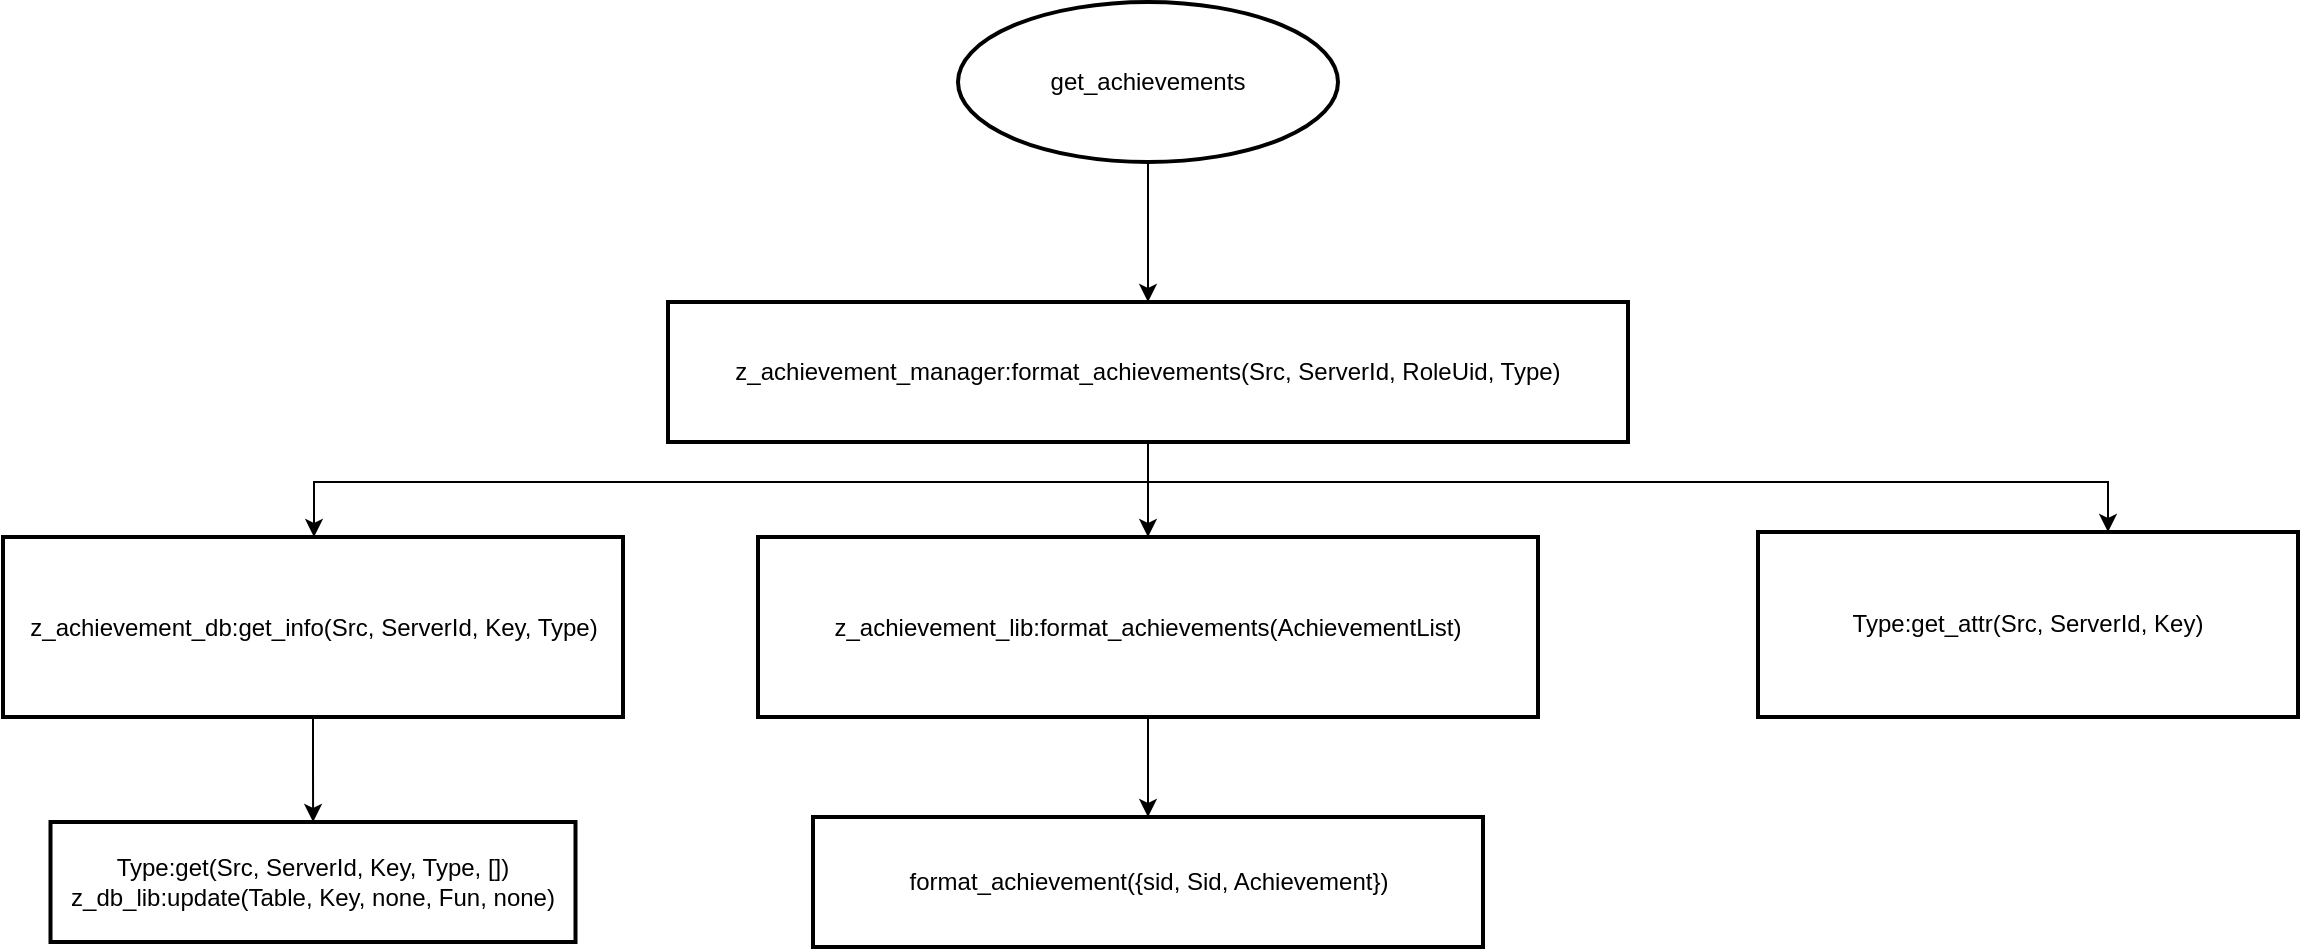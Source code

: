 <mxfile version="21.6.2" type="github" pages="6">
  <diagram name="第 1 页" id="AwvVZU5lTuHqgVY9JYCy">
    <mxGraphModel dx="1674" dy="764" grid="1" gridSize="10" guides="1" tooltips="1" connect="1" arrows="1" fold="1" page="1" pageScale="1" pageWidth="4681" pageHeight="3300" math="0" shadow="0">
      <root>
        <mxCell id="0" />
        <mxCell id="1" parent="0" />
        <mxCell id="g5jLiSZvAI1QV37AZL5k-3" value="" style="edgeStyle=orthogonalEdgeStyle;rounded=0;orthogonalLoop=1;jettySize=auto;html=1;" edge="1" parent="1" source="g5jLiSZvAI1QV37AZL5k-1" target="g5jLiSZvAI1QV37AZL5k-2">
          <mxGeometry relative="1" as="geometry" />
        </mxCell>
        <mxCell id="g5jLiSZvAI1QV37AZL5k-1" value="get_achievements" style="strokeWidth=2;html=1;shape=mxgraph.flowchart.start_1;whiteSpace=wrap;" vertex="1" parent="1">
          <mxGeometry x="620" y="90" width="190" height="80" as="geometry" />
        </mxCell>
        <mxCell id="g5jLiSZvAI1QV37AZL5k-7" value="" style="edgeStyle=orthogonalEdgeStyle;rounded=0;orthogonalLoop=1;jettySize=auto;html=1;" edge="1" parent="1" source="g5jLiSZvAI1QV37AZL5k-2" target="g5jLiSZvAI1QV37AZL5k-6">
          <mxGeometry relative="1" as="geometry" />
        </mxCell>
        <mxCell id="g5jLiSZvAI1QV37AZL5k-15" style="edgeStyle=orthogonalEdgeStyle;rounded=0;orthogonalLoop=1;jettySize=auto;html=1;" edge="1" parent="1" source="g5jLiSZvAI1QV37AZL5k-2" target="g5jLiSZvAI1QV37AZL5k-4">
          <mxGeometry relative="1" as="geometry">
            <Array as="points">
              <mxPoint x="715" y="330" />
              <mxPoint x="298" y="330" />
            </Array>
          </mxGeometry>
        </mxCell>
        <mxCell id="g5jLiSZvAI1QV37AZL5k-16" style="edgeStyle=orthogonalEdgeStyle;rounded=0;orthogonalLoop=1;jettySize=auto;html=1;" edge="1" parent="1" source="g5jLiSZvAI1QV37AZL5k-2" target="g5jLiSZvAI1QV37AZL5k-9">
          <mxGeometry relative="1" as="geometry">
            <Array as="points">
              <mxPoint x="715" y="330" />
              <mxPoint x="1195" y="330" />
            </Array>
          </mxGeometry>
        </mxCell>
        <mxCell id="g5jLiSZvAI1QV37AZL5k-2" value="z_achievement_manager:format_achievements(Src, ServerId, RoleUid, Type)" style="whiteSpace=wrap;html=1;strokeWidth=2;" vertex="1" parent="1">
          <mxGeometry x="475" y="240" width="480" height="70" as="geometry" />
        </mxCell>
        <mxCell id="g5jLiSZvAI1QV37AZL5k-12" value="" style="edgeStyle=orthogonalEdgeStyle;rounded=0;orthogonalLoop=1;jettySize=auto;html=1;" edge="1" parent="1" source="g5jLiSZvAI1QV37AZL5k-4" target="g5jLiSZvAI1QV37AZL5k-11">
          <mxGeometry relative="1" as="geometry" />
        </mxCell>
        <mxCell id="g5jLiSZvAI1QV37AZL5k-4" value="z_achievement_db:get_info(Src, ServerId, Key, Type)" style="whiteSpace=wrap;html=1;strokeWidth=2;" vertex="1" parent="1">
          <mxGeometry x="142.5" y="357.5" width="310" height="90" as="geometry" />
        </mxCell>
        <mxCell id="g5jLiSZvAI1QV37AZL5k-14" value="" style="edgeStyle=orthogonalEdgeStyle;rounded=0;orthogonalLoop=1;jettySize=auto;html=1;" edge="1" parent="1" source="g5jLiSZvAI1QV37AZL5k-6" target="g5jLiSZvAI1QV37AZL5k-13">
          <mxGeometry relative="1" as="geometry" />
        </mxCell>
        <mxCell id="g5jLiSZvAI1QV37AZL5k-6" value="z_achievement_lib:format_achievements(AchievementList)" style="whiteSpace=wrap;html=1;strokeWidth=2;" vertex="1" parent="1">
          <mxGeometry x="520" y="357.5" width="390" height="90" as="geometry" />
        </mxCell>
        <mxCell id="g5jLiSZvAI1QV37AZL5k-9" value="Type:get_attr(Src, ServerId, Key)" style="whiteSpace=wrap;html=1;strokeWidth=2;" vertex="1" parent="1">
          <mxGeometry x="1020" y="355" width="270" height="92.5" as="geometry" />
        </mxCell>
        <mxCell id="g5jLiSZvAI1QV37AZL5k-11" value="Type:get(Src, ServerId, Key, Type, [])&lt;br&gt;z_db_lib:update(Table, Key, none, Fun, none)" style="whiteSpace=wrap;html=1;strokeWidth=2;" vertex="1" parent="1">
          <mxGeometry x="166.25" y="500" width="262.5" height="60" as="geometry" />
        </mxCell>
        <mxCell id="g5jLiSZvAI1QV37AZL5k-13" value="format_achievement({sid, Sid, Achievement})" style="whiteSpace=wrap;html=1;strokeWidth=2;" vertex="1" parent="1">
          <mxGeometry x="547.5" y="497.5" width="335" height="65" as="geometry" />
        </mxCell>
      </root>
    </mxGraphModel>
  </diagram>
  <diagram id="a4UQgUSCsklNJm8vA_yR" name="第 2 页">
    <mxGraphModel dx="1674" dy="764" grid="1" gridSize="10" guides="1" tooltips="1" connect="1" arrows="1" fold="1" page="1" pageScale="1" pageWidth="4681" pageHeight="3300" math="0" shadow="0">
      <root>
        <mxCell id="0" />
        <mxCell id="1" parent="0" />
        <mxCell id="cN-XV7zEQQxylZcLKVBX-2" value="" style="edgeStyle=orthogonalEdgeStyle;rounded=0;orthogonalLoop=1;jettySize=auto;html=1;" edge="1" parent="1" source="ZrWD6QjHvck1vFzrDYV3-1" target="cN-XV7zEQQxylZcLKVBX-1">
          <mxGeometry relative="1" as="geometry" />
        </mxCell>
        <mxCell id="ZrWD6QjHvck1vFzrDYV3-1" value="complete" style="strokeWidth=2;html=1;shape=mxgraph.flowchart.start_1;whiteSpace=wrap;" vertex="1" parent="1">
          <mxGeometry x="490" y="140" width="100" height="60" as="geometry" />
        </mxCell>
        <mxCell id="cN-XV7zEQQxylZcLKVBX-6" value="" style="edgeStyle=orthogonalEdgeStyle;rounded=0;orthogonalLoop=1;jettySize=auto;html=1;" edge="1" parent="1" source="cN-XV7zEQQxylZcLKVBX-1" target="cN-XV7zEQQxylZcLKVBX-5">
          <mxGeometry relative="1" as="geometry" />
        </mxCell>
        <mxCell id="cN-XV7zEQQxylZcLKVBX-1" value="Type:complete(Src, ServerId, RoleUid, Key, Type, Sid, Step)" style="whiteSpace=wrap;html=1;strokeWidth=2;" vertex="1" parent="1">
          <mxGeometry x="365" y="240" width="350" height="90" as="geometry" />
        </mxCell>
        <mxCell id="cN-XV7zEQQxylZcLKVBX-3" value="zm_log:info&lt;br&gt;zm_event:notify(Src, achievement_complete, [{server_id, ServerId}, {role_uid, RoleUid}, {sid, Sid}, {type, Type}])" style="whiteSpace=wrap;html=1;strokeWidth=2;" vertex="1" parent="1">
          <mxGeometry x="200" y="890" width="680" height="55" as="geometry" />
        </mxCell>
        <mxCell id="cN-XV7zEQQxylZcLKVBX-8" value="" style="edgeStyle=orthogonalEdgeStyle;rounded=0;orthogonalLoop=1;jettySize=auto;html=1;" edge="1" parent="1" source="cN-XV7zEQQxylZcLKVBX-5" target="cN-XV7zEQQxylZcLKVBX-7">
          <mxGeometry relative="1" as="geometry" />
        </mxCell>
        <mxCell id="cN-XV7zEQQxylZcLKVBX-5" value="检查state, timeout等" style="whiteSpace=wrap;html=1;strokeWidth=2;" vertex="1" parent="1">
          <mxGeometry x="480" y="380" width="120" height="60" as="geometry" />
        </mxCell>
        <mxCell id="cN-XV7zEQQxylZcLKVBX-15" value="" style="edgeStyle=orthogonalEdgeStyle;rounded=0;orthogonalLoop=1;jettySize=auto;html=1;" edge="1" parent="1" source="cN-XV7zEQQxylZcLKVBX-7" target="cN-XV7zEQQxylZcLKVBX-9">
          <mxGeometry relative="1" as="geometry" />
        </mxCell>
        <mxCell id="cN-XV7zEQQxylZcLKVBX-19" value="" style="edgeStyle=orthogonalEdgeStyle;rounded=0;orthogonalLoop=1;jettySize=auto;html=1;" edge="1" parent="1" source="cN-XV7zEQQxylZcLKVBX-7" target="cN-XV7zEQQxylZcLKVBX-18">
          <mxGeometry relative="1" as="geometry" />
        </mxCell>
        <mxCell id="cN-XV7zEQQxylZcLKVBX-21" value="" style="edgeStyle=orthogonalEdgeStyle;rounded=0;orthogonalLoop=1;jettySize=auto;html=1;" edge="1" parent="1" source="cN-XV7zEQQxylZcLKVBX-7" target="cN-XV7zEQQxylZcLKVBX-20">
          <mxGeometry relative="1" as="geometry" />
        </mxCell>
        <mxCell id="cN-XV7zEQQxylZcLKVBX-7" value="z_achievement_lib:complete(ServerId, RoleUid, Achievement)" style="whiteSpace=wrap;html=1;strokeWidth=2;" vertex="1" parent="1">
          <mxGeometry x="355" y="490" width="370" height="50" as="geometry" />
        </mxCell>
        <mxCell id="cN-XV7zEQQxylZcLKVBX-16" value="" style="edgeStyle=orthogonalEdgeStyle;rounded=0;orthogonalLoop=1;jettySize=auto;html=1;" edge="1" parent="1" source="cN-XV7zEQQxylZcLKVBX-9" target="cN-XV7zEQQxylZcLKVBX-11">
          <mxGeometry relative="1" as="geometry" />
        </mxCell>
        <mxCell id="cN-XV7zEQQxylZcLKVBX-9" value="z_achievement_lib:next_condition(Sid, Achievement)" style="whiteSpace=wrap;html=1;strokeWidth=2;" vertex="1" parent="1">
          <mxGeometry x="370" y="590" width="340" height="60" as="geometry" />
        </mxCell>
        <mxCell id="cN-XV7zEQQxylZcLKVBX-14" value="" style="edgeStyle=orthogonalEdgeStyle;rounded=0;orthogonalLoop=1;jettySize=auto;html=1;" edge="1" parent="1" source="cN-XV7zEQQxylZcLKVBX-11" target="cN-XV7zEQQxylZcLKVBX-13">
          <mxGeometry relative="1" as="geometry" />
        </mxCell>
        <mxCell id="cN-XV7zEQQxylZcLKVBX-11" value="z_achievement_lib:trigger(ServerId, RoleUid, AchievementsTmp, TiggerIds, ?MODULE)" style="whiteSpace=wrap;html=1;strokeWidth=2;" vertex="1" parent="1">
          <mxGeometry x="275" y="690" width="530" height="65" as="geometry" />
        </mxCell>
        <mxCell id="cN-XV7zEQQxylZcLKVBX-17" value="" style="edgeStyle=orthogonalEdgeStyle;rounded=0;orthogonalLoop=1;jettySize=auto;html=1;" edge="1" parent="1" source="cN-XV7zEQQxylZcLKVBX-13" target="cN-XV7zEQQxylZcLKVBX-3">
          <mxGeometry relative="1" as="geometry" />
        </mxCell>
        <mxCell id="cN-XV7zEQQxylZcLKVBX-23" value="" style="edgeStyle=orthogonalEdgeStyle;rounded=0;orthogonalLoop=1;jettySize=auto;html=1;" edge="1" parent="1" source="cN-XV7zEQQxylZcLKVBX-13" target="cN-XV7zEQQxylZcLKVBX-22">
          <mxGeometry relative="1" as="geometry" />
        </mxCell>
        <mxCell id="cN-XV7zEQQxylZcLKVBX-13" value="send_update(Src, ServerId, RoleUid, AddAchvs)" style="whiteSpace=wrap;html=1;strokeWidth=2;" vertex="1" parent="1">
          <mxGeometry x="395" y="800" width="290" height="52.5" as="geometry" />
        </mxCell>
        <mxCell id="cN-XV7zEQQxylZcLKVBX-18" value="M:finish(A1, A2, Var)" style="whiteSpace=wrap;html=1;strokeWidth=2;" vertex="1" parent="1">
          <mxGeometry x="810" y="440" width="140" height="60" as="geometry" />
        </mxCell>
        <mxCell id="cN-XV7zEQQxylZcLKVBX-20" value="M:complete(ServerId, RoleUid, A1, A2)" style="whiteSpace=wrap;html=1;strokeWidth=2;" vertex="1" parent="1">
          <mxGeometry x="810" y="520" width="220" height="50" as="geometry" />
        </mxCell>
        <mxCell id="cN-XV7zEQQxylZcLKVBX-26" value="" style="edgeStyle=orthogonalEdgeStyle;rounded=0;orthogonalLoop=1;jettySize=auto;html=1;" edge="1" parent="1" source="cN-XV7zEQQxylZcLKVBX-22" target="cN-XV7zEQQxylZcLKVBX-25">
          <mxGeometry relative="1" as="geometry" />
        </mxCell>
        <mxCell id="cN-XV7zEQQxylZcLKVBX-22" value="achievement_lib:send_achievement_update(ServerId, RoleUid, [{gpb, pro_achievement, pro_achievement:init_achievement_update(z_achievement_lib:format_achievements(AddAchvs))}])." style="whiteSpace=wrap;html=1;strokeWidth=2;" vertex="1" parent="1">
          <mxGeometry x="770" y="803.44" width="1020" height="45.62" as="geometry" />
        </mxCell>
        <mxCell id="cN-XV7zEQQxylZcLKVBX-25" value="send_achievement_update(ServerId, RoleUid, Msg)" style="whiteSpace=wrap;html=1;strokeWidth=2;" vertex="1" parent="1">
          <mxGeometry x="1120" y="882.65" width="320" height="69.69" as="geometry" />
        </mxCell>
        <mxCell id="bdbjJv4LIt82CC6QFr-o-1" value="M是检查回调" style="shape=note;size=20;whiteSpace=wrap;html=1;" vertex="1" parent="1">
          <mxGeometry x="880" y="300" width="100" height="100" as="geometry" />
        </mxCell>
        <mxCell id="bdbjJv4LIt82CC6QFr-o-2" value="" style="endArrow=none;dashed=1;html=1;dashPattern=1 3;strokeWidth=2;rounded=0;" edge="1" parent="1" source="cN-XV7zEQQxylZcLKVBX-18" target="bdbjJv4LIt82CC6QFr-o-1">
          <mxGeometry width="50" height="50" relative="1" as="geometry">
            <mxPoint x="1150" y="480" as="sourcePoint" />
            <mxPoint x="1200" y="430" as="targetPoint" />
          </mxGeometry>
        </mxCell>
      </root>
    </mxGraphModel>
  </diagram>
  <diagram id="jwR8imFewyrQ8K0zcXMZ" name="第 3 页">
    <mxGraphModel dx="1674" dy="764" grid="1" gridSize="10" guides="1" tooltips="1" connect="1" arrows="1" fold="1" page="1" pageScale="1" pageWidth="4681" pageHeight="3300" math="0" shadow="0">
      <root>
        <mxCell id="0" />
        <mxCell id="1" parent="0" />
        <mxCell id="o7rjSgAVCqefEBlzz_dD-3" value="" style="edgeStyle=orthogonalEdgeStyle;rounded=0;orthogonalLoop=1;jettySize=auto;html=1;" edge="1" parent="1" source="o7rjSgAVCqefEBlzz_dD-1" target="o7rjSgAVCqefEBlzz_dD-2">
          <mxGeometry relative="1" as="geometry" />
        </mxCell>
        <mxCell id="o7rjSgAVCqefEBlzz_dD-1" value="score_award" style="strokeWidth=2;html=1;shape=mxgraph.flowchart.start_1;whiteSpace=wrap;" vertex="1" parent="1">
          <mxGeometry x="560" y="150" width="100" height="60" as="geometry" />
        </mxCell>
        <mxCell id="o7rjSgAVCqefEBlzz_dD-5" value="" style="edgeStyle=orthogonalEdgeStyle;rounded=0;orthogonalLoop=1;jettySize=auto;html=1;" edge="1" parent="1" source="o7rjSgAVCqefEBlzz_dD-2" target="o7rjSgAVCqefEBlzz_dD-4">
          <mxGeometry relative="1" as="geometry" />
        </mxCell>
        <mxCell id="o7rjSgAVCqefEBlzz_dD-2" value="z_achievement_manager:score_award(Src, ServerId, RoleUid, Type, Sid)" style="whiteSpace=wrap;html=1;strokeWidth=2;" vertex="1" parent="1">
          <mxGeometry x="365" y="240" width="490" height="60" as="geometry" />
        </mxCell>
        <mxCell id="o7rjSgAVCqefEBlzz_dD-7" value="" style="edgeStyle=orthogonalEdgeStyle;rounded=0;orthogonalLoop=1;jettySize=auto;html=1;" edge="1" parent="1" source="o7rjSgAVCqefEBlzz_dD-4" target="o7rjSgAVCqefEBlzz_dD-6">
          <mxGeometry relative="1" as="geometry" />
        </mxCell>
        <mxCell id="o7rjSgAVCqefEBlzz_dD-4" value="Type:score_award(Src, ServerId, RoleUid, Key, Sid)" style="whiteSpace=wrap;html=1;strokeWidth=2;" vertex="1" parent="1">
          <mxGeometry x="445" y="330" width="330" height="60" as="geometry" />
        </mxCell>
        <mxCell id="o7rjSgAVCqefEBlzz_dD-9" value="" style="edgeStyle=orthogonalEdgeStyle;rounded=0;orthogonalLoop=1;jettySize=auto;html=1;" edge="1" parent="1" source="o7rjSgAVCqefEBlzz_dD-6" target="o7rjSgAVCqefEBlzz_dD-8">
          <mxGeometry relative="1" as="geometry" />
        </mxCell>
        <mxCell id="o7rjSgAVCqefEBlzz_dD-6" value="score_award(Src, ServerId, RoleUid, Key, Sid)" style="whiteSpace=wrap;html=1;strokeWidth=2;" vertex="1" parent="1">
          <mxGeometry x="465" y="422.5" width="290" height="50" as="geometry" />
        </mxCell>
        <mxCell id="o7rjSgAVCqefEBlzz_dD-8" value="z_award_maker:give_award(Src, RoleUid, ServerId, [], Award)" style="whiteSpace=wrap;html=1;strokeWidth=2;" vertex="1" parent="1">
          <mxGeometry x="800" y="420" width="370" height="55" as="geometry" />
        </mxCell>
      </root>
    </mxGraphModel>
  </diagram>
  <diagram id="-T6Hmj1TjiF6zkFvGpab" name="第 4 页">
    <mxGraphModel dx="1674" dy="764" grid="1" gridSize="10" guides="1" tooltips="1" connect="1" arrows="1" fold="1" page="1" pageScale="1" pageWidth="4681" pageHeight="3300" math="0" shadow="0">
      <root>
        <mxCell id="0" />
        <mxCell id="1" parent="0" />
        <mxCell id="s6aP8i6AkxcMP85tShX9-2" value="" style="edgeStyle=orthogonalEdgeStyle;rounded=0;orthogonalLoop=1;jettySize=auto;html=1;" edge="1" parent="1" source="7pweo2sWcNtMb-8hFmwn-1" target="s6aP8i6AkxcMP85tShX9-1">
          <mxGeometry relative="1" as="geometry" />
        </mxCell>
        <mxCell id="7pweo2sWcNtMb-8hFmwn-1" value="个人事件" style="strokeWidth=2;html=1;shape=mxgraph.flowchart.start_1;whiteSpace=wrap;" vertex="1" parent="1">
          <mxGeometry x="665" y="120" width="100" height="60" as="geometry" />
        </mxCell>
        <mxCell id="s6aP8i6AkxcMP85tShX9-6" value="" style="edgeStyle=orthogonalEdgeStyle;rounded=0;orthogonalLoop=1;jettySize=auto;html=1;" edge="1" parent="1" source="s6aP8i6AkxcMP85tShX9-1" target="s6aP8i6AkxcMP85tShX9-5">
          <mxGeometry relative="1" as="geometry" />
        </mxCell>
        <mxCell id="s6aP8i6AkxcMP85tShX9-1" value="event(_, Src, z_achievement_event, {RoleUid, ServerId, EventArgs})" style="whiteSpace=wrap;html=1;strokeWidth=2;" vertex="1" parent="1">
          <mxGeometry x="490" y="210" width="450" height="60" as="geometry" />
        </mxCell>
        <mxCell id="uWaVcU18c-l0FDkEg_aq-2" value="" style="edgeStyle=orthogonalEdgeStyle;rounded=0;orthogonalLoop=1;jettySize=auto;html=1;" edge="1" parent="1" source="s6aP8i6AkxcMP85tShX9-3" target="uWaVcU18c-l0FDkEg_aq-1">
          <mxGeometry relative="1" as="geometry" />
        </mxCell>
        <mxCell id="s6aP8i6AkxcMP85tShX9-3" value="z_achievement_db:notify(Src, ServerId, RoleUid, EventArgs, Type, Sids)" style="whiteSpace=wrap;html=1;strokeWidth=2;" vertex="1" parent="1">
          <mxGeometry x="510" y="390" width="410" height="50" as="geometry" />
        </mxCell>
        <mxCell id="s6aP8i6AkxcMP85tShX9-7" value="" style="edgeStyle=orthogonalEdgeStyle;rounded=0;orthogonalLoop=1;jettySize=auto;html=1;" edge="1" parent="1" source="s6aP8i6AkxcMP85tShX9-5" target="s6aP8i6AkxcMP85tShX9-3">
          <mxGeometry relative="1" as="geometry" />
        </mxCell>
        <mxCell id="s6aP8i6AkxcMP85tShX9-5" value="z_achievement_lib:event_to_sids(EventArgs)" style="whiteSpace=wrap;html=1;strokeWidth=2;" vertex="1" parent="1">
          <mxGeometry x="565" y="300" width="300" height="60" as="geometry" />
        </mxCell>
        <mxCell id="uWaVcU18c-l0FDkEg_aq-4" value="" style="edgeStyle=orthogonalEdgeStyle;rounded=0;orthogonalLoop=1;jettySize=auto;html=1;" edge="1" parent="1" source="uWaVcU18c-l0FDkEg_aq-1" target="uWaVcU18c-l0FDkEg_aq-3">
          <mxGeometry relative="1" as="geometry" />
        </mxCell>
        <mxCell id="uWaVcU18c-l0FDkEg_aq-1" value="z_achievement_lib:init(Src, ServerId, Key, Type)" style="whiteSpace=wrap;html=1;strokeWidth=2;" vertex="1" parent="1">
          <mxGeometry x="955" y="385" width="315" height="60" as="geometry" />
        </mxCell>
        <mxCell id="YSpT4sZBOBmzOcn5MAFV-2" value="" style="edgeStyle=orthogonalEdgeStyle;rounded=0;orthogonalLoop=1;jettySize=auto;html=1;" edge="1" parent="1" source="uWaVcU18c-l0FDkEg_aq-3" target="YSpT4sZBOBmzOcn5MAFV-1">
          <mxGeometry relative="1" as="geometry" />
        </mxCell>
        <mxCell id="uWaVcU18c-l0FDkEg_aq-3" value="z_achievement_lib:notify(Src, ServerId, Key, Type, AchvList, Sids, EventArgs, Now)" style="whiteSpace=wrap;html=1;strokeWidth=2;" vertex="1" parent="1">
          <mxGeometry x="873.75" y="490" width="477.5" height="35" as="geometry" />
        </mxCell>
        <mxCell id="YSpT4sZBOBmzOcn5MAFV-4" value="" style="edgeStyle=orthogonalEdgeStyle;rounded=0;orthogonalLoop=1;jettySize=auto;html=1;" edge="1" parent="1" source="YSpT4sZBOBmzOcn5MAFV-1" target="YSpT4sZBOBmzOcn5MAFV-3">
          <mxGeometry relative="1" as="geometry" />
        </mxCell>
        <mxCell id="YSpT4sZBOBmzOcn5MAFV-1" value="achievement_notify(Src, ServerId, RoleUid, Type, AchieveSmp, EventArgs)," style="whiteSpace=wrap;html=1;strokeWidth=2;" vertex="1" parent="1">
          <mxGeometry x="890" y="570" width="447.5" height="57.5" as="geometry" />
        </mxCell>
        <mxCell id="YSpT4sZBOBmzOcn5MAFV-6" value="" style="edgeStyle=orthogonalEdgeStyle;rounded=0;orthogonalLoop=1;jettySize=auto;html=1;" edge="1" parent="1" source="YSpT4sZBOBmzOcn5MAFV-3" target="YSpT4sZBOBmzOcn5MAFV-5">
          <mxGeometry relative="1" as="geometry" />
        </mxCell>
        <mxCell id="YSpT4sZBOBmzOcn5MAFV-3" value="notify_(Src, ServerId, RoleUid, Type, R, Event)" style="whiteSpace=wrap;html=1;strokeWidth=2;" vertex="1" parent="1">
          <mxGeometry x="950.63" y="666.25" width="326.25" height="53.75" as="geometry" />
        </mxCell>
        <mxCell id="YSpT4sZBOBmzOcn5MAFV-8" value="" style="edgeStyle=orthogonalEdgeStyle;rounded=0;orthogonalLoop=1;jettySize=auto;html=1;" edge="1" parent="1" source="YSpT4sZBOBmzOcn5MAFV-5" target="YSpT4sZBOBmzOcn5MAFV-7">
          <mxGeometry relative="1" as="geometry" />
        </mxCell>
        <mxCell id="YSpT4sZBOBmzOcn5MAFV-5" value="M:notify(Src, ServerId, RoleUid, MA1, Var, Event)" style="whiteSpace=wrap;html=1;strokeWidth=2;" vertex="1" parent="1">
          <mxGeometry x="975.63" y="760" width="276.25" height="33.13" as="geometry" />
        </mxCell>
        <mxCell id="YSpT4sZBOBmzOcn5MAFV-10" value="" style="edgeStyle=orthogonalEdgeStyle;rounded=0;orthogonalLoop=1;jettySize=auto;html=1;" edge="1" parent="1" source="YSpT4sZBOBmzOcn5MAFV-7" target="YSpT4sZBOBmzOcn5MAFV-9">
          <mxGeometry relative="1" as="geometry" />
        </mxCell>
        <mxCell id="YSpT4sZBOBmzOcn5MAFV-7" value="M:finish(MA1, MA2, Var1)" style="whiteSpace=wrap;html=1;strokeWidth=2;" vertex="1" parent="1">
          <mxGeometry x="1029.37" y="820" width="166.25" height="50.3" as="geometry" />
        </mxCell>
        <mxCell id="YSpT4sZBOBmzOcn5MAFV-12" value="" style="edgeStyle=orthogonalEdgeStyle;rounded=0;orthogonalLoop=1;jettySize=auto;html=1;" edge="1" parent="1" source="YSpT4sZBOBmzOcn5MAFV-9" target="YSpT4sZBOBmzOcn5MAFV-11">
          <mxGeometry relative="1" as="geometry" />
        </mxCell>
        <mxCell id="YSpT4sZBOBmzOcn5MAFV-9" value="Type:next_step({sid, Sid, z_achievement:set_state(NAchievement, ?COMPLETE)})" style="whiteSpace=wrap;html=1;strokeWidth=2;" vertex="1" parent="1">
          <mxGeometry x="883.74" y="900" width="457.51" height="54.55" as="geometry" />
        </mxCell>
        <mxCell id="YSpT4sZBOBmzOcn5MAFV-11" value="notify_modify_(Achievement, L)" style="whiteSpace=wrap;html=1;strokeWidth=2;" vertex="1" parent="1">
          <mxGeometry x="988.74" y="990" width="247.51" height="58.17" as="geometry" />
        </mxCell>
      </root>
    </mxGraphModel>
  </diagram>
  <diagram id="rjp-7BcRJifYcvK0JUKi" name="第 5 页">
    <mxGraphModel dx="1674" dy="764" grid="1" gridSize="10" guides="1" tooltips="1" connect="1" arrows="1" fold="1" page="1" pageScale="1" pageWidth="4681" pageHeight="3300" math="0" shadow="0">
      <root>
        <mxCell id="0" />
        <mxCell id="1" parent="0" />
        <mxCell id="5-NKp4S-xqGUOszfAQ8h-3" value="" style="edgeStyle=orthogonalEdgeStyle;rounded=0;orthogonalLoop=1;jettySize=auto;html=1;" edge="1" parent="1" source="5-NKp4S-xqGUOszfAQ8h-1" target="5-NKp4S-xqGUOszfAQ8h-2">
          <mxGeometry relative="1" as="geometry" />
        </mxCell>
        <mxCell id="5-NKp4S-xqGUOszfAQ8h-1" value="团队事件" style="strokeWidth=2;html=1;shape=mxgraph.flowchart.start_1;whiteSpace=wrap;" vertex="1" parent="1">
          <mxGeometry x="430" y="90" width="100" height="60" as="geometry" />
        </mxCell>
        <mxCell id="5-NKp4S-xqGUOszfAQ8h-2" value="" style="whiteSpace=wrap;html=1;strokeWidth=2;" vertex="1" parent="1">
          <mxGeometry x="420" y="190" width="120" height="60" as="geometry" />
        </mxCell>
      </root>
    </mxGraphModel>
  </diagram>
  <diagram id="RohIu7ERKq831OEAB3RJ" name="第 6 页">
    <mxGraphModel dx="1674" dy="764" grid="1" gridSize="10" guides="1" tooltips="1" connect="1" arrows="1" fold="1" page="1" pageScale="1" pageWidth="4681" pageHeight="3300" math="0" shadow="0">
      <root>
        <mxCell id="0" />
        <mxCell id="1" parent="0" />
      </root>
    </mxGraphModel>
  </diagram>
</mxfile>
